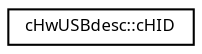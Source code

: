 digraph "Graphical Class Hierarchy"
{
  edge [fontname="Sans",fontsize="8",labelfontname="Sans",labelfontsize="8"];
  node [fontname="Sans",fontsize="8",shape=record];
  rankdir="LR";
  Node1 [label="cHwUSBdesc::cHID",height=0.2,width=0.4,color="black", fillcolor="white", style="filled",URL="$classc_hw_u_s_bdesc_1_1c_h_i_d.html"];
}
